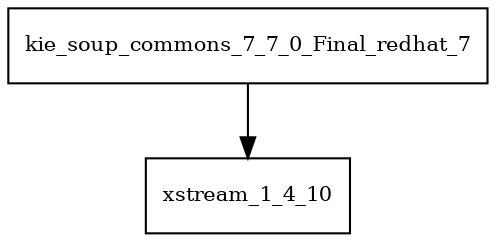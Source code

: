 digraph kie_soup_commons_7_7_0_Final_redhat_7_dependencies {
  node [shape = box, fontsize=10.0];
  kie_soup_commons_7_7_0_Final_redhat_7 -> xstream_1_4_10;
}
